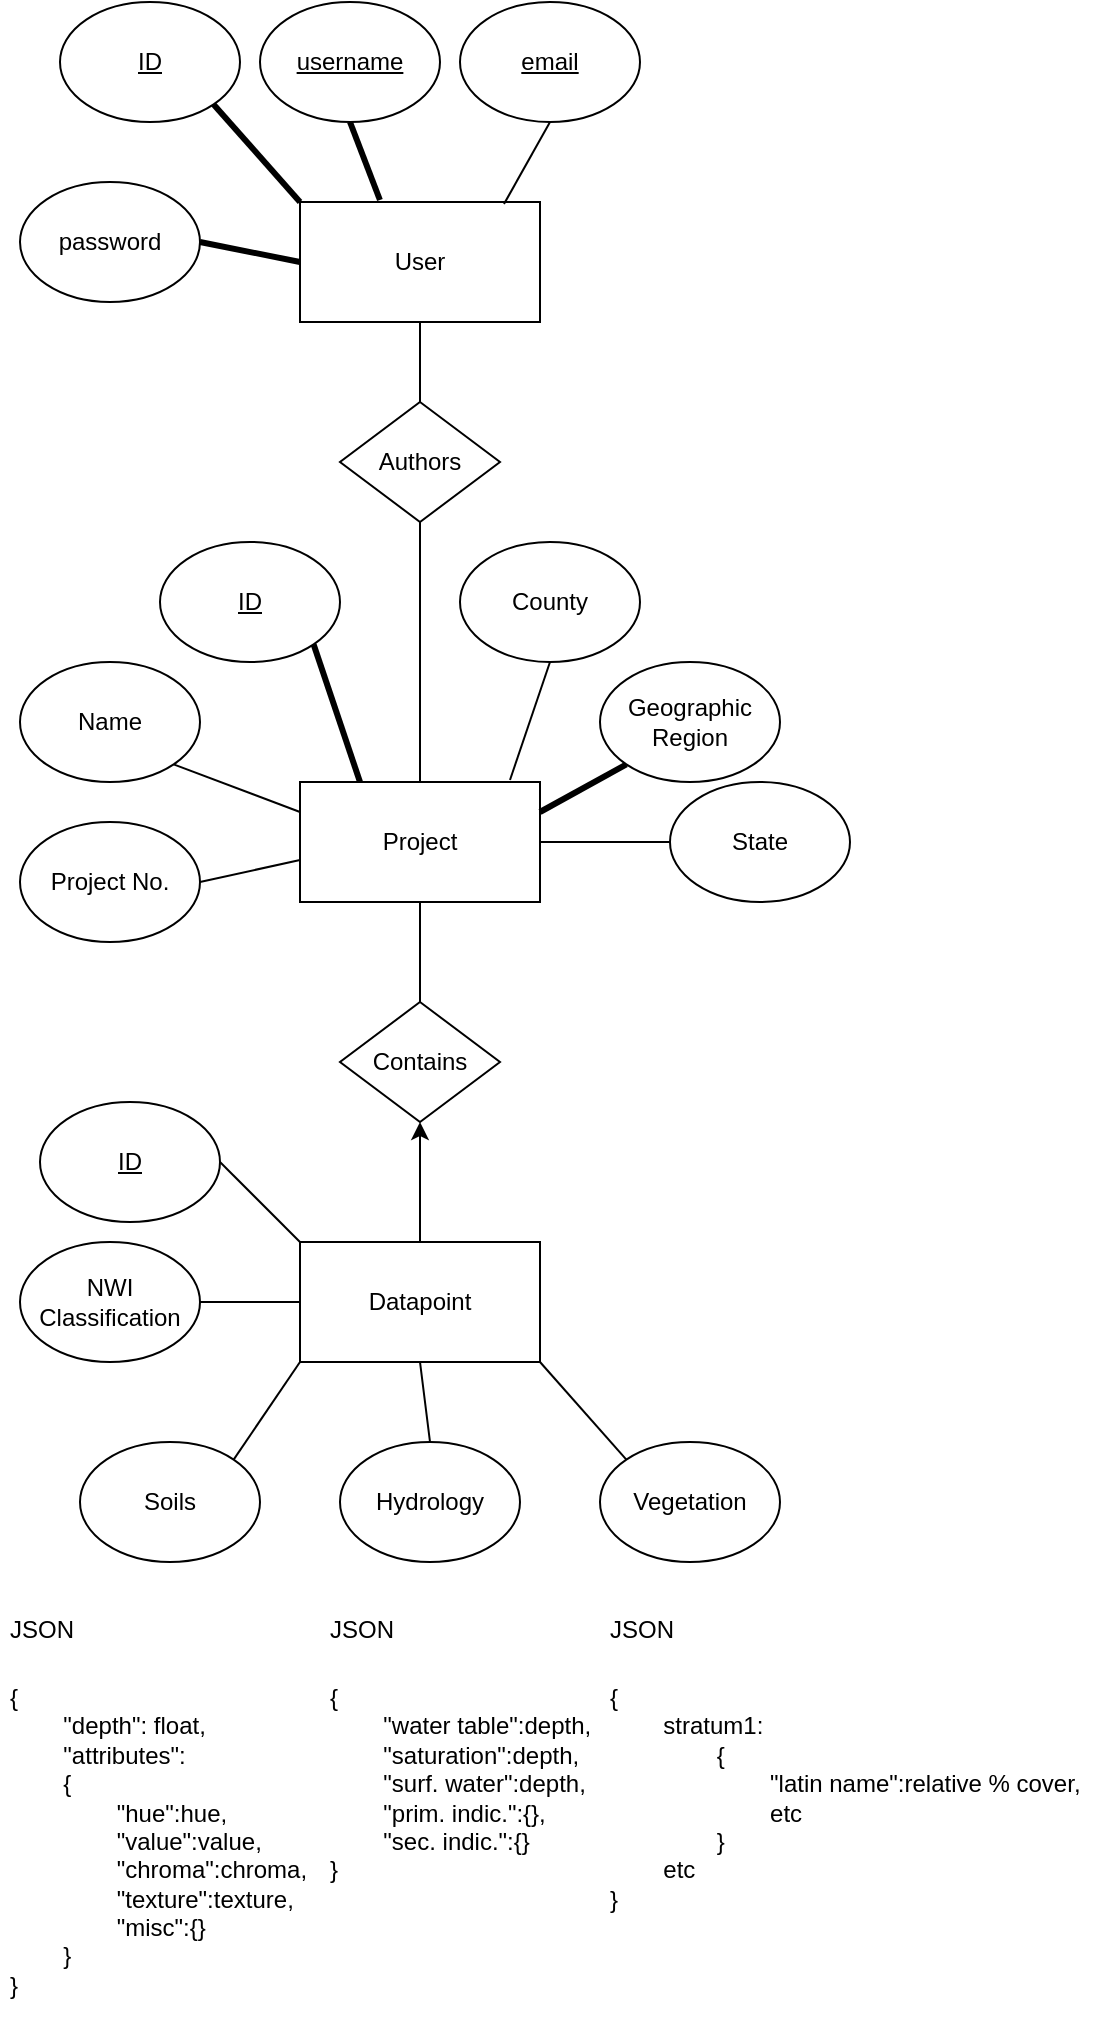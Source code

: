 <mxfile>
    <diagram id="2KC6-ksk5liBolrvk3TX" name="Page-1">
        <mxGraphModel dx="1465" dy="652" grid="1" gridSize="10" guides="1" tooltips="1" connect="1" arrows="1" fold="1" page="1" pageScale="1" pageWidth="850" pageHeight="1100" math="0" shadow="0">
            <root>
                <mxCell id="0"/>
                <mxCell id="1" parent="0"/>
                <mxCell id="13" style="edgeStyle=none;html=1;exitX=0.5;exitY=1;exitDx=0;exitDy=0;entryX=0.5;entryY=0;entryDx=0;entryDy=0;endArrow=none;endFill=0;strokeWidth=1;" edge="1" parent="1" source="2" target="12">
                    <mxGeometry relative="1" as="geometry"/>
                </mxCell>
                <mxCell id="2" value="User" style="rounded=0;whiteSpace=wrap;html=1;" vertex="1" parent="1">
                    <mxGeometry x="150" y="110" width="120" height="60" as="geometry"/>
                </mxCell>
                <mxCell id="8" style="edgeStyle=none;html=1;exitX=1;exitY=1;exitDx=0;exitDy=0;entryX=0;entryY=0;entryDx=0;entryDy=0;endArrow=none;endFill=0;strokeWidth=3;" edge="1" parent="1" source="3" target="2">
                    <mxGeometry relative="1" as="geometry"/>
                </mxCell>
                <mxCell id="3" value="&lt;u&gt;ID&lt;/u&gt;" style="ellipse;whiteSpace=wrap;html=1;" vertex="1" parent="1">
                    <mxGeometry x="30" y="10" width="90" height="60" as="geometry"/>
                </mxCell>
                <mxCell id="9" style="edgeStyle=none;html=1;exitX=0.5;exitY=1;exitDx=0;exitDy=0;entryX=0.333;entryY=-0.017;entryDx=0;entryDy=0;entryPerimeter=0;endArrow=none;endFill=0;strokeWidth=3;" edge="1" parent="1" source="4" target="2">
                    <mxGeometry relative="1" as="geometry"/>
                </mxCell>
                <mxCell id="4" value="&lt;u&gt;username&lt;/u&gt;" style="ellipse;whiteSpace=wrap;html=1;" vertex="1" parent="1">
                    <mxGeometry x="130" y="10" width="90" height="60" as="geometry"/>
                </mxCell>
                <mxCell id="10" style="edgeStyle=none;html=1;exitX=0.5;exitY=1;exitDx=0;exitDy=0;entryX=0.85;entryY=0.017;entryDx=0;entryDy=0;entryPerimeter=0;endArrow=none;endFill=0;" edge="1" parent="1" source="5" target="2">
                    <mxGeometry relative="1" as="geometry"/>
                </mxCell>
                <mxCell id="5" value="&lt;u&gt;email&lt;/u&gt;" style="ellipse;whiteSpace=wrap;html=1;" vertex="1" parent="1">
                    <mxGeometry x="230" y="10" width="90" height="60" as="geometry"/>
                </mxCell>
                <mxCell id="7" style="edgeStyle=none;html=1;exitX=1;exitY=0.5;exitDx=0;exitDy=0;entryX=0;entryY=0.5;entryDx=0;entryDy=0;endArrow=none;endFill=0;strokeWidth=3;" edge="1" parent="1" source="6" target="2">
                    <mxGeometry relative="1" as="geometry"/>
                </mxCell>
                <mxCell id="6" value="password" style="ellipse;whiteSpace=wrap;html=1;" vertex="1" parent="1">
                    <mxGeometry x="10" y="100" width="90" height="60" as="geometry"/>
                </mxCell>
                <mxCell id="14" style="edgeStyle=none;html=1;exitX=0.5;exitY=0;exitDx=0;exitDy=0;entryX=0.5;entryY=1;entryDx=0;entryDy=0;endArrow=none;endFill=0;strokeWidth=1;" edge="1" parent="1" source="11" target="12">
                    <mxGeometry relative="1" as="geometry"/>
                </mxCell>
                <mxCell id="33" style="edgeStyle=none;html=1;exitX=0.5;exitY=1;exitDx=0;exitDy=0;entryX=0.5;entryY=0;entryDx=0;entryDy=0;endArrow=none;endFill=0;strokeWidth=1;" edge="1" parent="1" source="11" target="32">
                    <mxGeometry relative="1" as="geometry"/>
                </mxCell>
                <mxCell id="11" value="Project" style="rounded=0;whiteSpace=wrap;html=1;" vertex="1" parent="1">
                    <mxGeometry x="150" y="400" width="120" height="60" as="geometry"/>
                </mxCell>
                <mxCell id="12" value="Authors" style="rhombus;whiteSpace=wrap;html=1;" vertex="1" parent="1">
                    <mxGeometry x="170" y="210" width="80" height="60" as="geometry"/>
                </mxCell>
                <mxCell id="23" style="edgeStyle=none;html=1;exitX=1;exitY=1;exitDx=0;exitDy=0;entryX=0;entryY=0.25;entryDx=0;entryDy=0;endArrow=none;endFill=0;strokeWidth=1;" edge="1" parent="1" source="15" target="11">
                    <mxGeometry relative="1" as="geometry"/>
                </mxCell>
                <mxCell id="15" value="Name" style="ellipse;whiteSpace=wrap;html=1;" vertex="1" parent="1">
                    <mxGeometry x="10" y="340" width="90" height="60" as="geometry"/>
                </mxCell>
                <mxCell id="22" style="edgeStyle=none;html=1;exitX=1;exitY=1;exitDx=0;exitDy=0;entryX=0.25;entryY=0;entryDx=0;entryDy=0;endArrow=none;endFill=0;strokeWidth=3;fontStyle=1" edge="1" parent="1" source="17" target="11">
                    <mxGeometry relative="1" as="geometry"/>
                </mxCell>
                <mxCell id="17" value="&lt;u&gt;ID&lt;/u&gt;" style="ellipse;whiteSpace=wrap;html=1;" vertex="1" parent="1">
                    <mxGeometry x="80" y="280" width="90" height="60" as="geometry"/>
                </mxCell>
                <mxCell id="24" style="edgeStyle=none;html=1;exitX=1;exitY=0.5;exitDx=0;exitDy=0;entryX=0;entryY=0.65;entryDx=0;entryDy=0;entryPerimeter=0;endArrow=none;endFill=0;strokeWidth=1;" edge="1" parent="1" source="18" target="11">
                    <mxGeometry relative="1" as="geometry"/>
                </mxCell>
                <mxCell id="18" value="Project No." style="ellipse;whiteSpace=wrap;html=1;" vertex="1" parent="1">
                    <mxGeometry x="10" y="420" width="90" height="60" as="geometry"/>
                </mxCell>
                <mxCell id="28" style="edgeStyle=none;html=1;entryX=1;entryY=0.5;entryDx=0;entryDy=0;endArrow=none;endFill=0;strokeWidth=1;" edge="1" parent="1" source="19" target="11">
                    <mxGeometry relative="1" as="geometry"/>
                </mxCell>
                <mxCell id="19" value="State" style="ellipse;whiteSpace=wrap;html=1;" vertex="1" parent="1">
                    <mxGeometry x="335" y="400" width="90" height="60" as="geometry"/>
                </mxCell>
                <mxCell id="26" style="edgeStyle=none;html=1;exitX=0.5;exitY=1;exitDx=0;exitDy=0;entryX=0.875;entryY=-0.017;entryDx=0;entryDy=0;entryPerimeter=0;endArrow=none;endFill=0;strokeWidth=1;" edge="1" parent="1" source="20" target="11">
                    <mxGeometry relative="1" as="geometry"/>
                </mxCell>
                <mxCell id="20" value="County" style="ellipse;whiteSpace=wrap;html=1;" vertex="1" parent="1">
                    <mxGeometry x="230" y="280" width="90" height="60" as="geometry"/>
                </mxCell>
                <mxCell id="27" style="edgeStyle=none;html=1;exitX=0;exitY=1;exitDx=0;exitDy=0;entryX=1;entryY=0.25;entryDx=0;entryDy=0;endArrow=none;endFill=0;strokeWidth=3;fontStyle=1" edge="1" parent="1" source="21" target="11">
                    <mxGeometry relative="1" as="geometry"/>
                </mxCell>
                <mxCell id="21" value="Geographic Region" style="ellipse;whiteSpace=wrap;html=1;" vertex="1" parent="1">
                    <mxGeometry x="300" y="340" width="90" height="60" as="geometry"/>
                </mxCell>
                <mxCell id="34" style="edgeStyle=none;html=1;exitX=0.5;exitY=0;exitDx=0;exitDy=0;entryX=0.5;entryY=1;entryDx=0;entryDy=0;endArrow=classic;endFill=1;strokeWidth=1;startArrow=none;startFill=0;" edge="1" parent="1" source="29" target="32">
                    <mxGeometry relative="1" as="geometry"/>
                </mxCell>
                <mxCell id="29" value="Datapoint" style="rounded=0;whiteSpace=wrap;html=1;" vertex="1" parent="1">
                    <mxGeometry x="150" y="630" width="120" height="60" as="geometry"/>
                </mxCell>
                <mxCell id="40" style="edgeStyle=none;html=1;exitX=1;exitY=0.5;exitDx=0;exitDy=0;entryX=0;entryY=0.5;entryDx=0;entryDy=0;startArrow=none;startFill=0;endArrow=none;endFill=0;strokeWidth=1;" edge="1" parent="1" source="30" target="29">
                    <mxGeometry relative="1" as="geometry"/>
                </mxCell>
                <mxCell id="30" value="NWI Classification" style="ellipse;whiteSpace=wrap;html=1;" vertex="1" parent="1">
                    <mxGeometry x="10" y="630" width="90" height="60" as="geometry"/>
                </mxCell>
                <mxCell id="39" style="edgeStyle=none;html=1;exitX=1;exitY=0.5;exitDx=0;exitDy=0;entryX=0;entryY=0;entryDx=0;entryDy=0;startArrow=none;startFill=0;endArrow=none;endFill=0;strokeWidth=1;" edge="1" parent="1" source="31" target="29">
                    <mxGeometry relative="1" as="geometry"/>
                </mxCell>
                <mxCell id="31" value="&lt;u&gt;ID&lt;/u&gt;" style="ellipse;whiteSpace=wrap;html=1;" vertex="1" parent="1">
                    <mxGeometry x="20" y="560" width="90" height="60" as="geometry"/>
                </mxCell>
                <mxCell id="32" value="Contains" style="rhombus;whiteSpace=wrap;html=1;" vertex="1" parent="1">
                    <mxGeometry x="170" y="510" width="80" height="60" as="geometry"/>
                </mxCell>
                <mxCell id="41" style="edgeStyle=none;html=1;exitX=1;exitY=0;exitDx=0;exitDy=0;entryX=0;entryY=1;entryDx=0;entryDy=0;startArrow=none;startFill=0;endArrow=none;endFill=0;strokeWidth=1;" edge="1" parent="1" source="35" target="29">
                    <mxGeometry relative="1" as="geometry"/>
                </mxCell>
                <mxCell id="35" value="Soils" style="ellipse;whiteSpace=wrap;html=1;" vertex="1" parent="1">
                    <mxGeometry x="40" y="730" width="90" height="60" as="geometry"/>
                </mxCell>
                <mxCell id="42" style="edgeStyle=none;html=1;exitX=0.5;exitY=0;exitDx=0;exitDy=0;entryX=0.5;entryY=1;entryDx=0;entryDy=0;startArrow=none;startFill=0;endArrow=none;endFill=0;strokeWidth=1;" edge="1" parent="1" source="36" target="29">
                    <mxGeometry relative="1" as="geometry"/>
                </mxCell>
                <mxCell id="36" value="Hydrology" style="ellipse;whiteSpace=wrap;html=1;" vertex="1" parent="1">
                    <mxGeometry x="170" y="730" width="90" height="60" as="geometry"/>
                </mxCell>
                <mxCell id="43" style="edgeStyle=none;html=1;exitX=0;exitY=0;exitDx=0;exitDy=0;entryX=1;entryY=1;entryDx=0;entryDy=0;startArrow=none;startFill=0;endArrow=none;endFill=0;strokeWidth=1;" edge="1" parent="1" source="37" target="29">
                    <mxGeometry relative="1" as="geometry"/>
                </mxCell>
                <mxCell id="37" value="Vegetation" style="ellipse;whiteSpace=wrap;html=1;" vertex="1" parent="1">
                    <mxGeometry x="300" y="730" width="90" height="60" as="geometry"/>
                </mxCell>
                <mxCell id="38" value="&lt;h1&gt;&lt;span&gt;&lt;span style=&quot;font-size: 12px ; font-weight: normal&quot;&gt;JSON&lt;br&gt;&lt;/span&gt;&lt;/span&gt;&lt;/h1&gt;&lt;div&gt;&lt;span&gt;&lt;span style=&quot;font-size: 12px ; font-weight: normal&quot;&gt;{&lt;/span&gt;&lt;/span&gt;&lt;/div&gt;&lt;div&gt;&lt;span&gt;&lt;span style=&quot;font-size: 12px ; font-weight: normal&quot;&gt;&lt;span style=&quot;white-space: pre&quot;&gt;&#9;&lt;/span&gt;&quot;depth&quot;: float,&lt;br&gt;&lt;/span&gt;&lt;/span&gt;&lt;/div&gt;&lt;div&gt;&lt;span&gt;&lt;span style=&quot;font-size: 12px ; font-weight: normal&quot;&gt;&lt;span style=&quot;white-space: pre&quot;&gt;&#9;&lt;/span&gt;&quot;attributes&quot;:&lt;br&gt;&lt;/span&gt;&lt;/span&gt;&lt;/div&gt;&lt;div&gt;&lt;span&gt;&lt;span style=&quot;font-size: 12px ; font-weight: normal&quot;&gt;&lt;span style=&quot;white-space: pre&quot;&gt;&#9;&lt;/span&gt;{&lt;br&gt;&lt;/span&gt;&lt;/span&gt;&lt;/div&gt;&lt;div&gt;&lt;span&gt;&lt;span style=&quot;font-size: 12px ; font-weight: normal&quot;&gt;&lt;span style=&quot;white-space: pre&quot;&gt;&#9;&lt;/span&gt;&lt;span style=&quot;white-space: pre&quot;&gt;&#9;&lt;/span&gt;&quot;hue&quot;:hue,&lt;br&gt;&lt;/span&gt;&lt;/span&gt;&lt;/div&gt;&lt;div&gt;&lt;span&gt;&lt;span style=&quot;font-size: 12px ; font-weight: normal&quot;&gt;&lt;span style=&quot;white-space: pre&quot;&gt;&#9;&lt;/span&gt;&lt;span style=&quot;white-space: pre&quot;&gt;&#9;&lt;/span&gt;&quot;value&quot;:value,&lt;br&gt;&lt;/span&gt;&lt;/span&gt;&lt;/div&gt;&lt;div&gt;&lt;span&gt;&lt;span style=&quot;font-size: 12px ; font-weight: normal&quot;&gt;&lt;span style=&quot;white-space: pre&quot;&gt;&#9;&lt;/span&gt;&lt;span style=&quot;white-space: pre&quot;&gt;&#9;&lt;/span&gt;&quot;chroma&quot;:chroma,&lt;br&gt;&lt;/span&gt;&lt;/span&gt;&lt;/div&gt;&lt;div&gt;&lt;span&gt;&lt;span style=&quot;font-size: 12px ; font-weight: normal&quot;&gt;&lt;span style=&quot;white-space: pre&quot;&gt;&#9;&lt;/span&gt;&lt;span style=&quot;white-space: pre&quot;&gt;&#9;&lt;/span&gt;&quot;texture&quot;:texture,&lt;br&gt;&lt;/span&gt;&lt;/span&gt;&lt;/div&gt;&lt;div&gt;&lt;span&gt;&lt;span style=&quot;font-size: 12px ; font-weight: normal&quot;&gt;&lt;span style=&quot;white-space: pre&quot;&gt;&#9;&lt;/span&gt;&lt;span style=&quot;white-space: pre&quot;&gt;&#9;&lt;/span&gt;&quot;misc&quot;:{}&lt;br&gt;&lt;/span&gt;&lt;/span&gt;&lt;/div&gt;&lt;div&gt;&lt;span&gt;&lt;span style=&quot;font-size: 12px ; font-weight: normal&quot;&gt;&lt;span style=&quot;white-space: pre&quot;&gt;&#9;&lt;/span&gt;}&lt;br&gt;&lt;/span&gt;&lt;/span&gt;&lt;/div&gt;&lt;div&gt;&lt;span&gt;&lt;span style=&quot;font-size: 12px ; font-weight: normal&quot;&gt;}&lt;/span&gt;&lt;/span&gt;&lt;/div&gt;" style="text;html=1;strokeColor=none;fillColor=none;spacing=5;spacingTop=-20;whiteSpace=wrap;overflow=hidden;rounded=0;" vertex="1" parent="1">
                    <mxGeometry y="800" width="160" height="220" as="geometry"/>
                </mxCell>
                <mxCell id="44" value="&lt;h1&gt;&lt;span&gt;&lt;span style=&quot;font-size: 12px ; font-weight: normal&quot;&gt;JSON&lt;br&gt;&lt;/span&gt;&lt;/span&gt;&lt;/h1&gt;&lt;div&gt;&lt;span&gt;&lt;span style=&quot;font-size: 12px ; font-weight: normal&quot;&gt;{&lt;/span&gt;&lt;/span&gt;&lt;/div&gt;&lt;div&gt;&lt;span&gt;&lt;span style=&quot;font-size: 12px ; font-weight: normal&quot;&gt;&lt;span style=&quot;white-space: pre&quot;&gt;&#9;&lt;/span&gt;&quot;water table&quot;:depth,&lt;/span&gt;&lt;/span&gt;&lt;/div&gt;&lt;div&gt;&lt;span&gt;&lt;span style=&quot;font-size: 12px ; font-weight: normal&quot;&gt;&lt;span style=&quot;white-space: pre&quot;&gt;&#9;&lt;/span&gt;&quot;saturation&quot;:depth,&lt;br&gt;&lt;/span&gt;&lt;/span&gt;&lt;/div&gt;&lt;div&gt;&lt;span&gt;&lt;span style=&quot;font-size: 12px ; font-weight: normal&quot;&gt;&lt;span style=&quot;white-space: pre&quot;&gt;&#9;&lt;/span&gt;&quot;surf. water&quot;:depth,&lt;br&gt;&lt;/span&gt;&lt;/span&gt;&lt;/div&gt;&lt;div&gt;&lt;span&gt;&lt;span style=&quot;font-size: 12px ; font-weight: normal&quot;&gt;&lt;span style=&quot;white-space: pre&quot;&gt;&#9;&lt;/span&gt;&quot;prim. indic.&quot;:{},&lt;br&gt;&lt;/span&gt;&lt;/span&gt;&lt;/div&gt;&lt;div&gt;&lt;span&gt;&lt;span style=&quot;font-size: 12px ; font-weight: normal&quot;&gt;&lt;span style=&quot;white-space: pre&quot;&gt;&#9;&lt;/span&gt;&quot;sec. indic.&quot;:{}&lt;br&gt;&lt;/span&gt;&lt;/span&gt;&lt;/div&gt;&lt;div&gt;&lt;span&gt;&lt;span style=&quot;font-size: 12px ; font-weight: normal&quot;&gt;}&lt;/span&gt;&lt;/span&gt;&lt;/div&gt;" style="text;html=1;strokeColor=none;fillColor=none;spacing=5;spacingTop=-20;whiteSpace=wrap;overflow=hidden;rounded=0;" vertex="1" parent="1">
                    <mxGeometry x="160" y="800" width="160" height="220" as="geometry"/>
                </mxCell>
                <mxCell id="45" value="&lt;h1&gt;&lt;span&gt;&lt;span style=&quot;font-size: 12px ; font-weight: normal&quot;&gt;JSON&lt;br&gt;&lt;/span&gt;&lt;/span&gt;&lt;/h1&gt;&lt;div&gt;&lt;span&gt;&lt;span style=&quot;font-size: 12px ; font-weight: normal&quot;&gt;{&lt;/span&gt;&lt;/span&gt;&lt;/div&gt;&lt;div&gt;&lt;span&gt;&lt;span style=&quot;font-size: 12px ; font-weight: normal&quot;&gt;&lt;span style=&quot;white-space: pre&quot;&gt;&#9;&lt;/span&gt;stratum1:&lt;/span&gt;&lt;/span&gt;&lt;/div&gt;&lt;div&gt;&lt;span&gt;&lt;span style=&quot;font-size: 12px ; font-weight: normal&quot;&gt;&lt;span style=&quot;white-space: pre&quot;&gt;&#9;&lt;/span&gt;&lt;span style=&quot;white-space: pre&quot;&gt;&#9;&lt;/span&gt;{&lt;br&gt;&lt;/span&gt;&lt;/span&gt;&lt;/div&gt;&lt;div&gt;&lt;span&gt;&lt;span style=&quot;font-size: 12px ; font-weight: normal&quot;&gt;&lt;span style=&quot;white-space: pre&quot;&gt;&#9;&lt;/span&gt;&lt;span style=&quot;white-space: pre&quot;&gt;&#9;&lt;/span&gt;&lt;span style=&quot;white-space: pre&quot;&gt;&#9;&lt;/span&gt;&quot;latin name&quot;:relative % cover,&lt;br&gt;&lt;/span&gt;&lt;/span&gt;&lt;/div&gt;&lt;div&gt;&lt;span&gt;&lt;span style=&quot;font-size: 12px ; font-weight: normal&quot;&gt;&lt;span style=&quot;white-space: pre&quot;&gt;&#9;&lt;/span&gt;&lt;span style=&quot;white-space: pre&quot;&gt;&#9;&lt;/span&gt;&lt;span style=&quot;white-space: pre&quot;&gt;&#9;&lt;/span&gt;etc&lt;br&gt;&lt;/span&gt;&lt;/span&gt;&lt;/div&gt;&lt;div&gt;&lt;span&gt;&lt;span style=&quot;font-size: 12px ; font-weight: normal&quot;&gt;&lt;span style=&quot;white-space: pre&quot;&gt;&#9;&lt;/span&gt;&lt;span style=&quot;white-space: pre&quot;&gt;&#9;&lt;/span&gt;}&lt;br&gt;&lt;/span&gt;&lt;/span&gt;&lt;/div&gt;&lt;div&gt;&lt;span&gt;&lt;span style=&quot;font-size: 12px ; font-weight: normal&quot;&gt;&lt;span style=&quot;white-space: pre&quot;&gt;&#9;&lt;/span&gt;etc&lt;br&gt;&lt;/span&gt;&lt;/span&gt;&lt;/div&gt;&lt;div&gt;&lt;span&gt;&lt;span style=&quot;font-size: 12px ; font-weight: normal&quot;&gt;}&lt;/span&gt;&lt;/span&gt;&lt;/div&gt;" style="text;html=1;strokeColor=none;fillColor=none;spacing=5;spacingTop=-20;whiteSpace=wrap;overflow=hidden;rounded=0;" vertex="1" parent="1">
                    <mxGeometry x="300" y="800" width="250" height="220" as="geometry"/>
                </mxCell>
            </root>
        </mxGraphModel>
    </diagram>
</mxfile>